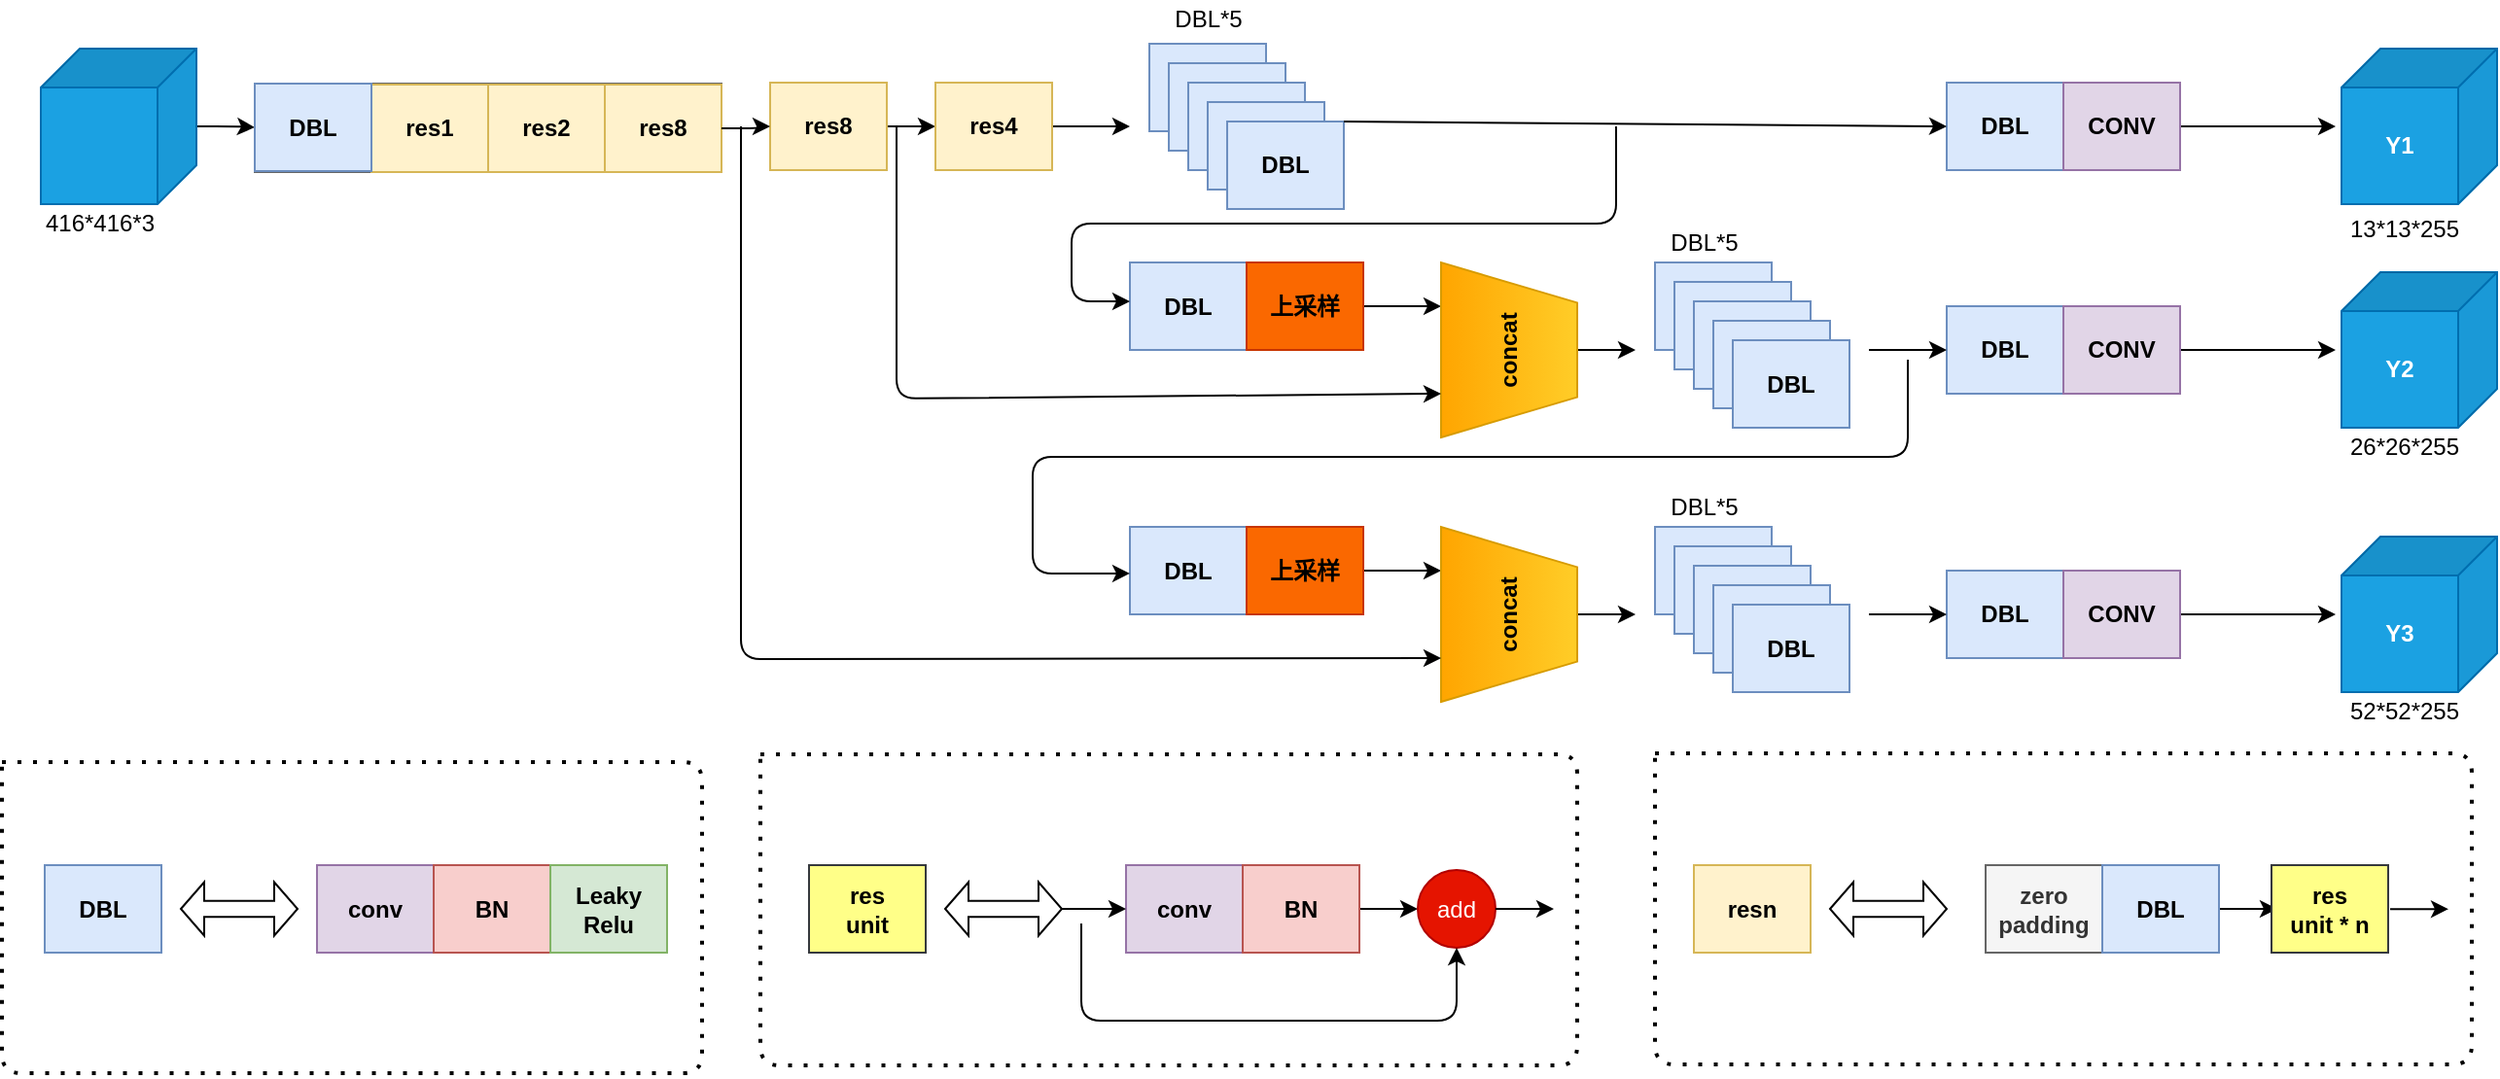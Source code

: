 <mxfile version="14.6.12" type="github">
  <diagram id="DayRkasAOrRNS60TjSqG" name="Page-1">
    <mxGraphModel dx="1483" dy="764" grid="1" gridSize="10" guides="1" tooltips="1" connect="1" arrows="1" fold="1" page="0" pageScale="1" pageWidth="1200" pageHeight="1920" math="0" shadow="0">
      <root>
        <mxCell id="0" />
        <mxCell id="1" parent="0" />
        <mxCell id="cg3MrvOszi7k7yyoZt42-67" style="edgeStyle=orthogonalEdgeStyle;orthogonalLoop=1;jettySize=auto;html=1;entryX=0;entryY=0.5;entryDx=0;entryDy=0;" edge="1" parent="1" source="cg3MrvOszi7k7yyoZt42-2" target="cg3MrvOszi7k7yyoZt42-17">
          <mxGeometry relative="1" as="geometry" />
        </mxCell>
        <mxCell id="cg3MrvOszi7k7yyoZt42-2" value="" style="shape=cube;whiteSpace=wrap;html=1;boundedLbl=1;backgroundOutline=1;darkOpacity=0.05;darkOpacity2=0.1;direction=south;fillColor=#1ba1e2;strokeColor=#006EAF;fontColor=#ffffff;" vertex="1" parent="1">
          <mxGeometry x="60" y="190" width="80" height="80" as="geometry" />
        </mxCell>
        <mxCell id="cg3MrvOszi7k7yyoZt42-69" style="edgeStyle=orthogonalEdgeStyle;orthogonalLoop=1;jettySize=auto;html=1;entryX=0;entryY=0.5;entryDx=0;entryDy=0;" edge="1" parent="1" source="cg3MrvOszi7k7yyoZt42-18" target="cg3MrvOszi7k7yyoZt42-19">
          <mxGeometry relative="1" as="geometry" />
        </mxCell>
        <mxCell id="cg3MrvOszi7k7yyoZt42-18" value="&lt;b&gt;res8&lt;/b&gt;" style="whiteSpace=wrap;html=1;fillColor=#fff2cc;strokeColor=#d6b656;" vertex="1" parent="1">
          <mxGeometry x="435" y="207.5" width="60" height="45" as="geometry" />
        </mxCell>
        <mxCell id="cg3MrvOszi7k7yyoZt42-66" style="edgeStyle=orthogonalEdgeStyle;orthogonalLoop=1;jettySize=auto;html=1;" edge="1" parent="1" source="cg3MrvOszi7k7yyoZt42-19">
          <mxGeometry relative="1" as="geometry">
            <mxPoint x="620" y="230" as="targetPoint" />
          </mxGeometry>
        </mxCell>
        <mxCell id="cg3MrvOszi7k7yyoZt42-19" value="&lt;b&gt;res4&lt;/b&gt;" style="whiteSpace=wrap;html=1;fillColor=#fff2cc;strokeColor=#d6b656;" vertex="1" parent="1">
          <mxGeometry x="520" y="207.5" width="60" height="45" as="geometry" />
        </mxCell>
        <mxCell id="cg3MrvOszi7k7yyoZt42-36" value="" style="group;" vertex="1" connectable="0" parent="1">
          <mxGeometry x="630" y="187.5" width="100" height="85" as="geometry" />
        </mxCell>
        <mxCell id="cg3MrvOszi7k7yyoZt42-31" value="&lt;b&gt;DBL&lt;/b&gt;" style="whiteSpace=wrap;html=1;fillColor=#dae8fc;strokeColor=#6c8ebf;" vertex="1" parent="cg3MrvOszi7k7yyoZt42-36">
          <mxGeometry width="60" height="45" as="geometry" />
        </mxCell>
        <mxCell id="cg3MrvOszi7k7yyoZt42-32" value="&lt;b&gt;DBL&lt;/b&gt;" style="whiteSpace=wrap;html=1;fillColor=#dae8fc;strokeColor=#6c8ebf;" vertex="1" parent="cg3MrvOszi7k7yyoZt42-36">
          <mxGeometry x="10" y="10" width="60" height="45" as="geometry" />
        </mxCell>
        <mxCell id="cg3MrvOszi7k7yyoZt42-33" value="&lt;b&gt;DBL&lt;/b&gt;" style="whiteSpace=wrap;html=1;fillColor=#dae8fc;strokeColor=#6c8ebf;" vertex="1" parent="cg3MrvOszi7k7yyoZt42-36">
          <mxGeometry x="20" y="20" width="60" height="45" as="geometry" />
        </mxCell>
        <mxCell id="cg3MrvOszi7k7yyoZt42-34" value="&lt;b&gt;DBL&lt;/b&gt;" style="whiteSpace=wrap;html=1;fillColor=#dae8fc;strokeColor=#6c8ebf;" vertex="1" parent="cg3MrvOszi7k7yyoZt42-36">
          <mxGeometry x="30" y="30" width="60" height="45" as="geometry" />
        </mxCell>
        <mxCell id="cg3MrvOszi7k7yyoZt42-35" value="&lt;b&gt;DBL&lt;/b&gt;" style="whiteSpace=wrap;html=1;fillColor=#dae8fc;strokeColor=#6c8ebf;" vertex="1" parent="cg3MrvOszi7k7yyoZt42-36">
          <mxGeometry x="40" y="40" width="60" height="45" as="geometry" />
        </mxCell>
        <mxCell id="cg3MrvOszi7k7yyoZt42-37" value="&lt;b&gt;DBL&lt;/b&gt;" style="whiteSpace=wrap;html=1;fillColor=#dae8fc;strokeColor=#6c8ebf;" vertex="1" parent="1">
          <mxGeometry x="620" y="300" width="60" height="45" as="geometry" />
        </mxCell>
        <mxCell id="cg3MrvOszi7k7yyoZt42-38" value="" style="group;fillColor=#f5f5f5;strokeColor=#666666;fontColor=#333333;" vertex="1" connectable="0" parent="1">
          <mxGeometry x="170" y="208" width="240" height="45.5" as="geometry" />
        </mxCell>
        <mxCell id="cg3MrvOszi7k7yyoZt42-13" value="&lt;b&gt;res8&lt;/b&gt;" style="whiteSpace=wrap;html=1;fillColor=#fff2cc;strokeColor=#d6b656;" vertex="1" parent="cg3MrvOszi7k7yyoZt42-38">
          <mxGeometry x="180" y="0.5" width="60" height="45" as="geometry" />
        </mxCell>
        <mxCell id="cg3MrvOszi7k7yyoZt42-15" value="&lt;b&gt;res2&lt;/b&gt;" style="whiteSpace=wrap;html=1;fillColor=#fff2cc;strokeColor=#d6b656;" vertex="1" parent="cg3MrvOszi7k7yyoZt42-38">
          <mxGeometry x="120" y="0.5" width="60" height="45" as="geometry" />
        </mxCell>
        <mxCell id="cg3MrvOszi7k7yyoZt42-16" value="&lt;b&gt;res1&lt;/b&gt;" style="whiteSpace=wrap;html=1;fillColor=#fff2cc;strokeColor=#d6b656;" vertex="1" parent="cg3MrvOszi7k7yyoZt42-38">
          <mxGeometry x="60" y="0.5" width="60" height="45" as="geometry" />
        </mxCell>
        <mxCell id="cg3MrvOszi7k7yyoZt42-17" value="&lt;b&gt;DBL&lt;/b&gt;" style="whiteSpace=wrap;html=1;fillColor=#dae8fc;strokeColor=#6c8ebf;" vertex="1" parent="cg3MrvOszi7k7yyoZt42-38">
          <mxGeometry width="60" height="45" as="geometry" />
        </mxCell>
        <mxCell id="cg3MrvOszi7k7yyoZt42-74" style="edgeStyle=orthogonalEdgeStyle;orthogonalLoop=1;jettySize=auto;html=1;entryX=0.75;entryY=0;entryDx=0;entryDy=0;" edge="1" parent="1" source="cg3MrvOszi7k7yyoZt42-39" target="cg3MrvOszi7k7yyoZt42-40">
          <mxGeometry relative="1" as="geometry" />
        </mxCell>
        <mxCell id="cg3MrvOszi7k7yyoZt42-39" value="&lt;b&gt;上采样&lt;/b&gt;" style="whiteSpace=wrap;html=1;fillColor=#fa6800;strokeColor=#C73500;fontColor=#000000;" vertex="1" parent="1">
          <mxGeometry x="680" y="300" width="60" height="45" as="geometry" />
        </mxCell>
        <mxCell id="cg3MrvOszi7k7yyoZt42-79" style="edgeStyle=orthogonalEdgeStyle;orthogonalLoop=1;jettySize=auto;html=1;" edge="1" parent="1" source="cg3MrvOszi7k7yyoZt42-40">
          <mxGeometry relative="1" as="geometry">
            <mxPoint x="880" y="345" as="targetPoint" />
          </mxGeometry>
        </mxCell>
        <mxCell id="cg3MrvOszi7k7yyoZt42-40" value="&lt;b&gt;concat&lt;/b&gt;" style="verticalLabelPosition=middle;verticalAlign=middle;html=1;shape=trapezoid;perimeter=trapezoidPerimeter;whiteSpace=wrap;size=0.23;arcSize=10;flipV=1;labelPosition=center;align=center;glass=1;gradientColor=#ffa500;rotation=-90;fillColor=#ffcd28;strokeColor=#d79b00;" vertex="1" parent="1">
          <mxGeometry x="770" y="310" width="90" height="70" as="geometry" />
        </mxCell>
        <mxCell id="cg3MrvOszi7k7yyoZt42-41" value="" style="group;" vertex="1" connectable="0" parent="1">
          <mxGeometry x="890" y="300" width="100" height="85" as="geometry" />
        </mxCell>
        <mxCell id="cg3MrvOszi7k7yyoZt42-42" value="&lt;b&gt;DBL&lt;/b&gt;" style="whiteSpace=wrap;html=1;fillColor=#dae8fc;strokeColor=#6c8ebf;" vertex="1" parent="cg3MrvOszi7k7yyoZt42-41">
          <mxGeometry width="60" height="45" as="geometry" />
        </mxCell>
        <mxCell id="cg3MrvOszi7k7yyoZt42-43" value="&lt;b&gt;DBL&lt;/b&gt;" style="whiteSpace=wrap;html=1;fillColor=#dae8fc;strokeColor=#6c8ebf;" vertex="1" parent="cg3MrvOszi7k7yyoZt42-41">
          <mxGeometry x="10" y="10" width="60" height="45" as="geometry" />
        </mxCell>
        <mxCell id="cg3MrvOszi7k7yyoZt42-44" value="&lt;b&gt;DBL&lt;/b&gt;" style="whiteSpace=wrap;html=1;fillColor=#dae8fc;strokeColor=#6c8ebf;" vertex="1" parent="cg3MrvOszi7k7yyoZt42-41">
          <mxGeometry x="20" y="20" width="60" height="45" as="geometry" />
        </mxCell>
        <mxCell id="cg3MrvOszi7k7yyoZt42-45" value="&lt;b&gt;DBL&lt;/b&gt;" style="whiteSpace=wrap;html=1;fillColor=#dae8fc;strokeColor=#6c8ebf;" vertex="1" parent="cg3MrvOszi7k7yyoZt42-41">
          <mxGeometry x="30" y="30" width="60" height="45" as="geometry" />
        </mxCell>
        <mxCell id="cg3MrvOszi7k7yyoZt42-46" value="&lt;b&gt;DBL&lt;/b&gt;" style="whiteSpace=wrap;html=1;fillColor=#dae8fc;strokeColor=#6c8ebf;" vertex="1" parent="cg3MrvOszi7k7yyoZt42-41">
          <mxGeometry x="40" y="40" width="60" height="45" as="geometry" />
        </mxCell>
        <mxCell id="cg3MrvOszi7k7yyoZt42-47" value="&lt;b&gt;DBL&lt;/b&gt;" style="whiteSpace=wrap;html=1;fillColor=#dae8fc;strokeColor=#6c8ebf;" vertex="1" parent="1">
          <mxGeometry x="1040" y="322.5" width="60" height="45" as="geometry" />
        </mxCell>
        <mxCell id="cg3MrvOszi7k7yyoZt42-80" style="edgeStyle=orthogonalEdgeStyle;orthogonalLoop=1;jettySize=auto;html=1;" edge="1" parent="1" source="cg3MrvOszi7k7yyoZt42-48">
          <mxGeometry relative="1" as="geometry">
            <mxPoint x="1240" y="345" as="targetPoint" />
          </mxGeometry>
        </mxCell>
        <mxCell id="cg3MrvOszi7k7yyoZt42-48" value="&lt;b&gt;CONV&lt;/b&gt;" style="whiteSpace=wrap;html=1;fillColor=#e1d5e7;strokeColor=#9673a6;" vertex="1" parent="1">
          <mxGeometry x="1100" y="322.5" width="60" height="45" as="geometry" />
        </mxCell>
        <mxCell id="cg3MrvOszi7k7yyoZt42-49" value="&lt;b&gt;Y2&lt;/b&gt;" style="shape=cube;whiteSpace=wrap;html=1;boundedLbl=1;backgroundOutline=1;darkOpacity=0.05;darkOpacity2=0.1;direction=south;fillColor=#1ba1e2;strokeColor=#006EAF;fontColor=#ffffff;" vertex="1" parent="1">
          <mxGeometry x="1243" y="305" width="80" height="80" as="geometry" />
        </mxCell>
        <mxCell id="cg3MrvOszi7k7yyoZt42-50" value="&lt;b&gt;DBL&lt;/b&gt;" style="whiteSpace=wrap;html=1;fillColor=#dae8fc;strokeColor=#6c8ebf;" vertex="1" parent="1">
          <mxGeometry x="620" y="436" width="60" height="45" as="geometry" />
        </mxCell>
        <mxCell id="cg3MrvOszi7k7yyoZt42-78" style="edgeStyle=orthogonalEdgeStyle;orthogonalLoop=1;jettySize=auto;html=1;entryX=0.75;entryY=0;entryDx=0;entryDy=0;" edge="1" parent="1" source="cg3MrvOszi7k7yyoZt42-51" target="cg3MrvOszi7k7yyoZt42-52">
          <mxGeometry relative="1" as="geometry" />
        </mxCell>
        <mxCell id="cg3MrvOszi7k7yyoZt42-51" value="&lt;b&gt;上采样&lt;/b&gt;" style="whiteSpace=wrap;html=1;fillColor=#fa6800;strokeColor=#C73500;fontColor=#000000;" vertex="1" parent="1">
          <mxGeometry x="680" y="436" width="60" height="45" as="geometry" />
        </mxCell>
        <mxCell id="cg3MrvOszi7k7yyoZt42-83" style="edgeStyle=orthogonalEdgeStyle;orthogonalLoop=1;jettySize=auto;html=1;" edge="1" parent="1" source="cg3MrvOszi7k7yyoZt42-52">
          <mxGeometry relative="1" as="geometry">
            <mxPoint x="880" y="481" as="targetPoint" />
          </mxGeometry>
        </mxCell>
        <mxCell id="cg3MrvOszi7k7yyoZt42-52" value="&lt;b&gt;concat&lt;/b&gt;" style="verticalLabelPosition=middle;verticalAlign=middle;html=1;shape=trapezoid;perimeter=trapezoidPerimeter;whiteSpace=wrap;size=0.23;arcSize=10;flipV=1;labelPosition=center;align=center;glass=1;gradientColor=#ffa500;rotation=-90;fillColor=#ffcd28;strokeColor=#d79b00;" vertex="1" parent="1">
          <mxGeometry x="770" y="446" width="90" height="70" as="geometry" />
        </mxCell>
        <mxCell id="cg3MrvOszi7k7yyoZt42-53" value="" style="group;" vertex="1" connectable="0" parent="1">
          <mxGeometry x="890" y="436" width="100" height="85" as="geometry" />
        </mxCell>
        <mxCell id="cg3MrvOszi7k7yyoZt42-54" value="&lt;b&gt;DBL&lt;/b&gt;" style="whiteSpace=wrap;html=1;fillColor=#dae8fc;strokeColor=#6c8ebf;" vertex="1" parent="cg3MrvOszi7k7yyoZt42-53">
          <mxGeometry width="60" height="45" as="geometry" />
        </mxCell>
        <mxCell id="cg3MrvOszi7k7yyoZt42-55" value="&lt;b&gt;DBL&lt;/b&gt;" style="whiteSpace=wrap;html=1;fillColor=#dae8fc;strokeColor=#6c8ebf;" vertex="1" parent="cg3MrvOszi7k7yyoZt42-53">
          <mxGeometry x="10" y="10" width="60" height="45" as="geometry" />
        </mxCell>
        <mxCell id="cg3MrvOszi7k7yyoZt42-56" value="&lt;b&gt;DBL&lt;/b&gt;" style="whiteSpace=wrap;html=1;fillColor=#dae8fc;strokeColor=#6c8ebf;" vertex="1" parent="cg3MrvOszi7k7yyoZt42-53">
          <mxGeometry x="20" y="20" width="60" height="45" as="geometry" />
        </mxCell>
        <mxCell id="cg3MrvOszi7k7yyoZt42-57" value="&lt;b&gt;DBL&lt;/b&gt;" style="whiteSpace=wrap;html=1;fillColor=#dae8fc;strokeColor=#6c8ebf;" vertex="1" parent="cg3MrvOszi7k7yyoZt42-53">
          <mxGeometry x="30" y="30" width="60" height="45" as="geometry" />
        </mxCell>
        <mxCell id="cg3MrvOszi7k7yyoZt42-58" value="&lt;b&gt;DBL&lt;/b&gt;" style="whiteSpace=wrap;html=1;fillColor=#dae8fc;strokeColor=#6c8ebf;" vertex="1" parent="cg3MrvOszi7k7yyoZt42-53">
          <mxGeometry x="40" y="40" width="60" height="45" as="geometry" />
        </mxCell>
        <mxCell id="cg3MrvOszi7k7yyoZt42-59" value="&lt;b&gt;DBL&lt;/b&gt;" style="whiteSpace=wrap;html=1;fillColor=#dae8fc;strokeColor=#6c8ebf;" vertex="1" parent="1">
          <mxGeometry x="1040" y="458.5" width="60" height="45" as="geometry" />
        </mxCell>
        <mxCell id="cg3MrvOszi7k7yyoZt42-82" style="edgeStyle=orthogonalEdgeStyle;orthogonalLoop=1;jettySize=auto;html=1;" edge="1" parent="1" source="cg3MrvOszi7k7yyoZt42-60">
          <mxGeometry relative="1" as="geometry">
            <mxPoint x="1240" y="481" as="targetPoint" />
          </mxGeometry>
        </mxCell>
        <mxCell id="cg3MrvOszi7k7yyoZt42-60" value="&lt;b&gt;CONV&lt;/b&gt;" style="whiteSpace=wrap;html=1;fillColor=#e1d5e7;strokeColor=#9673a6;" vertex="1" parent="1">
          <mxGeometry x="1100" y="458.5" width="60" height="45" as="geometry" />
        </mxCell>
        <mxCell id="cg3MrvOszi7k7yyoZt42-61" value="&lt;b&gt;DBL&lt;/b&gt;" style="whiteSpace=wrap;html=1;fillColor=#dae8fc;strokeColor=#6c8ebf;" vertex="1" parent="1">
          <mxGeometry x="1040" y="207.5" width="60" height="45" as="geometry" />
        </mxCell>
        <mxCell id="cg3MrvOszi7k7yyoZt42-81" style="edgeStyle=orthogonalEdgeStyle;orthogonalLoop=1;jettySize=auto;html=1;" edge="1" parent="1" source="cg3MrvOszi7k7yyoZt42-62">
          <mxGeometry relative="1" as="geometry">
            <mxPoint x="1240" y="230" as="targetPoint" />
          </mxGeometry>
        </mxCell>
        <mxCell id="cg3MrvOszi7k7yyoZt42-62" value="&lt;b&gt;CONV&lt;/b&gt;" style="whiteSpace=wrap;html=1;fillColor=#e1d5e7;strokeColor=#9673a6;" vertex="1" parent="1">
          <mxGeometry x="1100" y="207.5" width="60" height="45" as="geometry" />
        </mxCell>
        <mxCell id="cg3MrvOszi7k7yyoZt42-68" style="edgeStyle=orthogonalEdgeStyle;orthogonalLoop=1;jettySize=auto;html=1;entryX=0;entryY=0.5;entryDx=0;entryDy=0;" edge="1" parent="1" source="cg3MrvOszi7k7yyoZt42-13" target="cg3MrvOszi7k7yyoZt42-18">
          <mxGeometry relative="1" as="geometry" />
        </mxCell>
        <mxCell id="cg3MrvOszi7k7yyoZt42-71" value="" style="endArrow=classic;html=1;entryX=0;entryY=0.5;entryDx=0;entryDy=0;exitX=1;exitY=0;exitDx=0;exitDy=0;" edge="1" parent="1" source="cg3MrvOszi7k7yyoZt42-35" target="cg3MrvOszi7k7yyoZt42-61">
          <mxGeometry width="50" height="50" relative="1" as="geometry">
            <mxPoint x="750" y="230" as="sourcePoint" />
            <mxPoint x="630" y="470" as="targetPoint" />
          </mxGeometry>
        </mxCell>
        <mxCell id="cg3MrvOszi7k7yyoZt42-72" value="" style="endArrow=classic;html=1;" edge="1" parent="1">
          <mxGeometry width="50" height="50" relative="1" as="geometry">
            <mxPoint x="870" y="230" as="sourcePoint" />
            <mxPoint x="620" y="320" as="targetPoint" />
            <Array as="points">
              <mxPoint x="870" y="280" />
              <mxPoint x="590" y="280" />
              <mxPoint x="590" y="320" />
            </Array>
          </mxGeometry>
        </mxCell>
        <mxCell id="cg3MrvOszi7k7yyoZt42-73" value="" style="endArrow=classic;html=1;entryX=0.25;entryY=0;entryDx=0;entryDy=0;" edge="1" parent="1" target="cg3MrvOszi7k7yyoZt42-40">
          <mxGeometry width="50" height="50" relative="1" as="geometry">
            <mxPoint x="500" y="230" as="sourcePoint" />
            <mxPoint x="620" y="470" as="targetPoint" />
            <Array as="points">
              <mxPoint x="500" y="370" />
            </Array>
          </mxGeometry>
        </mxCell>
        <mxCell id="cg3MrvOszi7k7yyoZt42-75" value="&lt;b&gt;Y1&lt;/b&gt;" style="shape=cube;whiteSpace=wrap;html=1;boundedLbl=1;backgroundOutline=1;darkOpacity=0.05;darkOpacity2=0.1;direction=south;fillColor=#1ba1e2;strokeColor=#006EAF;fontColor=#ffffff;" vertex="1" parent="1">
          <mxGeometry x="1243" y="190" width="80" height="80" as="geometry" />
        </mxCell>
        <mxCell id="cg3MrvOszi7k7yyoZt42-76" value="&lt;b&gt;Y3&lt;/b&gt;" style="shape=cube;whiteSpace=wrap;html=1;boundedLbl=1;backgroundOutline=1;darkOpacity=0.05;darkOpacity2=0.1;direction=south;fillColor=#1ba1e2;strokeColor=#006EAF;fontColor=#ffffff;" vertex="1" parent="1">
          <mxGeometry x="1243" y="441" width="80" height="80" as="geometry" />
        </mxCell>
        <mxCell id="cg3MrvOszi7k7yyoZt42-77" value="" style="endArrow=classic;html=1;entryX=0.25;entryY=0;entryDx=0;entryDy=0;" edge="1" parent="1" target="cg3MrvOszi7k7yyoZt42-52">
          <mxGeometry width="50" height="50" relative="1" as="geometry">
            <mxPoint x="420" y="230" as="sourcePoint" />
            <mxPoint x="450" y="470" as="targetPoint" />
            <Array as="points">
              <mxPoint x="420" y="504" />
            </Array>
          </mxGeometry>
        </mxCell>
        <mxCell id="cg3MrvOszi7k7yyoZt42-84" value="" style="endArrow=classic;html=1;entryX=0;entryY=0.5;entryDx=0;entryDy=0;" edge="1" parent="1" target="cg3MrvOszi7k7yyoZt42-47">
          <mxGeometry width="50" height="50" relative="1" as="geometry">
            <mxPoint x="1000" y="345" as="sourcePoint" />
            <mxPoint x="940" y="470" as="targetPoint" />
          </mxGeometry>
        </mxCell>
        <mxCell id="cg3MrvOszi7k7yyoZt42-85" value="" style="endArrow=classic;html=1;entryX=0;entryY=0.533;entryDx=0;entryDy=0;entryPerimeter=0;" edge="1" parent="1" target="cg3MrvOszi7k7yyoZt42-50">
          <mxGeometry width="50" height="50" relative="1" as="geometry">
            <mxPoint x="1020" y="350" as="sourcePoint" />
            <mxPoint x="610" y="460" as="targetPoint" />
            <Array as="points">
              <mxPoint x="1020" y="400" />
              <mxPoint x="570" y="400" />
              <mxPoint x="570" y="460" />
            </Array>
          </mxGeometry>
        </mxCell>
        <mxCell id="cg3MrvOszi7k7yyoZt42-86" value="" style="endArrow=classic;html=1;entryX=0;entryY=0.5;entryDx=0;entryDy=0;" edge="1" parent="1" target="cg3MrvOszi7k7yyoZt42-59">
          <mxGeometry width="50" height="50" relative="1" as="geometry">
            <mxPoint x="1000" y="481" as="sourcePoint" />
            <mxPoint x="940" y="470" as="targetPoint" />
          </mxGeometry>
        </mxCell>
        <mxCell id="cg3MrvOszi7k7yyoZt42-87" value="&lt;b&gt;DBL&lt;/b&gt;" style="whiteSpace=wrap;html=1;fillColor=#dae8fc;strokeColor=#6c8ebf;" vertex="1" parent="1">
          <mxGeometry x="62" y="610" width="60" height="45" as="geometry" />
        </mxCell>
        <mxCell id="cg3MrvOszi7k7yyoZt42-88" value="" style="shape=doubleArrow;whiteSpace=wrap;html=1;glass=1;" vertex="1" parent="1">
          <mxGeometry x="132" y="618.75" width="60" height="27.5" as="geometry" />
        </mxCell>
        <mxCell id="cg3MrvOszi7k7yyoZt42-93" value="" style="group" vertex="1" connectable="0" parent="1">
          <mxGeometry x="202" y="610" width="180" height="45" as="geometry" />
        </mxCell>
        <mxCell id="cg3MrvOszi7k7yyoZt42-89" value="&lt;b&gt;conv&lt;/b&gt;" style="whiteSpace=wrap;html=1;fillColor=#e1d5e7;strokeColor=#9673a6;" vertex="1" parent="cg3MrvOszi7k7yyoZt42-93">
          <mxGeometry width="60" height="45" as="geometry" />
        </mxCell>
        <mxCell id="cg3MrvOszi7k7yyoZt42-90" value="&lt;b&gt;BN&lt;/b&gt;" style="whiteSpace=wrap;html=1;fillColor=#f8cecc;strokeColor=#b85450;" vertex="1" parent="cg3MrvOszi7k7yyoZt42-93">
          <mxGeometry x="60" width="60" height="45" as="geometry" />
        </mxCell>
        <mxCell id="cg3MrvOszi7k7yyoZt42-91" value="&lt;b&gt;Leaky&lt;br&gt;Relu&lt;/b&gt;" style="whiteSpace=wrap;html=1;fillColor=#d5e8d4;strokeColor=#82b366;" vertex="1" parent="cg3MrvOszi7k7yyoZt42-93">
          <mxGeometry x="120" width="60" height="45" as="geometry" />
        </mxCell>
        <mxCell id="cg3MrvOszi7k7yyoZt42-111" value="&lt;b&gt;res&lt;br&gt;unit&lt;br&gt;&lt;/b&gt;" style="whiteSpace=wrap;html=1;fillColor=#ffff88;strokeColor=#36393d;" vertex="1" parent="1">
          <mxGeometry x="455" y="610" width="60" height="45" as="geometry" />
        </mxCell>
        <mxCell id="cg3MrvOszi7k7yyoZt42-112" value="" style="shape=doubleArrow;whiteSpace=wrap;html=1;glass=1;" vertex="1" parent="1">
          <mxGeometry x="525" y="618.75" width="60" height="27.5" as="geometry" />
        </mxCell>
        <mxCell id="cg3MrvOszi7k7yyoZt42-113" value="" style="group" vertex="1" connectable="0" parent="1">
          <mxGeometry x="618" y="610" width="190" height="45" as="geometry" />
        </mxCell>
        <mxCell id="cg3MrvOszi7k7yyoZt42-114" value="&lt;b&gt;conv&lt;/b&gt;" style="whiteSpace=wrap;html=1;fillColor=#e1d5e7;strokeColor=#9673a6;" vertex="1" parent="cg3MrvOszi7k7yyoZt42-113">
          <mxGeometry width="60" height="45" as="geometry" />
        </mxCell>
        <mxCell id="cg3MrvOszi7k7yyoZt42-119" style="edgeStyle=orthogonalEdgeStyle;rounded=0;orthogonalLoop=1;jettySize=auto;html=1;entryX=0;entryY=0.5;entryDx=0;entryDy=0;" edge="1" parent="cg3MrvOszi7k7yyoZt42-113" source="cg3MrvOszi7k7yyoZt42-115" target="cg3MrvOszi7k7yyoZt42-117">
          <mxGeometry relative="1" as="geometry" />
        </mxCell>
        <mxCell id="cg3MrvOszi7k7yyoZt42-115" value="&lt;b&gt;BN&lt;/b&gt;" style="whiteSpace=wrap;html=1;fillColor=#f8cecc;strokeColor=#b85450;" vertex="1" parent="cg3MrvOszi7k7yyoZt42-113">
          <mxGeometry x="60" width="60" height="45" as="geometry" />
        </mxCell>
        <mxCell id="cg3MrvOszi7k7yyoZt42-117" value="add" style="ellipse;whiteSpace=wrap;html=1;aspect=fixed;glass=1;fillColor=#e51400;strokeColor=#B20000;fontColor=#ffffff;" vertex="1" parent="cg3MrvOszi7k7yyoZt42-113">
          <mxGeometry x="150" y="2.5" width="40" height="40" as="geometry" />
        </mxCell>
        <mxCell id="cg3MrvOszi7k7yyoZt42-120" style="edgeStyle=orthogonalEdgeStyle;rounded=0;orthogonalLoop=1;jettySize=auto;html=1;" edge="1" parent="1" source="cg3MrvOszi7k7yyoZt42-117">
          <mxGeometry relative="1" as="geometry">
            <mxPoint x="838" y="632.5" as="targetPoint" />
          </mxGeometry>
        </mxCell>
        <mxCell id="cg3MrvOszi7k7yyoZt42-122" value="" style="endArrow=classic;html=1;entryX=0;entryY=0.5;entryDx=0;entryDy=0;exitX=1;exitY=0.5;exitDx=0;exitDy=0;exitPerimeter=0;" edge="1" parent="1" source="cg3MrvOszi7k7yyoZt42-112" target="cg3MrvOszi7k7yyoZt42-114">
          <mxGeometry width="50" height="50" relative="1" as="geometry">
            <mxPoint x="595" y="633" as="sourcePoint" />
            <mxPoint x="565" y="490" as="targetPoint" />
          </mxGeometry>
        </mxCell>
        <mxCell id="cg3MrvOszi7k7yyoZt42-123" value="" style="endArrow=classic;html=1;entryX=0.5;entryY=1;entryDx=0;entryDy=0;" edge="1" parent="1" target="cg3MrvOszi7k7yyoZt42-117">
          <mxGeometry width="50" height="50" relative="1" as="geometry">
            <mxPoint x="595" y="640" as="sourcePoint" />
            <mxPoint x="565" y="490" as="targetPoint" />
            <Array as="points">
              <mxPoint x="595" y="690" />
              <mxPoint x="788" y="690" />
            </Array>
          </mxGeometry>
        </mxCell>
        <mxCell id="cg3MrvOszi7k7yyoZt42-125" value="&lt;b&gt;resn&lt;br&gt;&lt;/b&gt;" style="whiteSpace=wrap;html=1;fillColor=#fff2cc;strokeColor=#d6b656;" vertex="1" parent="1">
          <mxGeometry x="910" y="610" width="60" height="45" as="geometry" />
        </mxCell>
        <mxCell id="cg3MrvOszi7k7yyoZt42-126" value="" style="shape=doubleArrow;whiteSpace=wrap;html=1;glass=1;" vertex="1" parent="1">
          <mxGeometry x="980" y="618.75" width="60" height="27.5" as="geometry" />
        </mxCell>
        <mxCell id="cg3MrvOszi7k7yyoZt42-127" value="" style="group" vertex="1" connectable="0" parent="1">
          <mxGeometry x="1060" y="610" width="207" height="45" as="geometry" />
        </mxCell>
        <mxCell id="cg3MrvOszi7k7yyoZt42-128" value="&lt;b&gt;zero&lt;br&gt;padding&lt;br&gt;&lt;/b&gt;" style="whiteSpace=wrap;html=1;fillColor=#f5f5f5;strokeColor=#666666;fontColor=#333333;" vertex="1" parent="cg3MrvOszi7k7yyoZt42-127">
          <mxGeometry width="60" height="45" as="geometry" />
        </mxCell>
        <mxCell id="cg3MrvOszi7k7yyoZt42-129" style="edgeStyle=orthogonalEdgeStyle;rounded=0;orthogonalLoop=1;jettySize=auto;html=1;entryX=0;entryY=0.5;entryDx=0;entryDy=0;" edge="1" parent="cg3MrvOszi7k7yyoZt42-127" source="cg3MrvOszi7k7yyoZt42-130">
          <mxGeometry relative="1" as="geometry">
            <mxPoint x="150" y="22.5" as="targetPoint" />
          </mxGeometry>
        </mxCell>
        <mxCell id="cg3MrvOszi7k7yyoZt42-130" value="&lt;b&gt;DBL&lt;/b&gt;" style="whiteSpace=wrap;html=1;fillColor=#dae8fc;strokeColor=#6c8ebf;" vertex="1" parent="cg3MrvOszi7k7yyoZt42-127">
          <mxGeometry x="60" width="60" height="45" as="geometry" />
        </mxCell>
        <mxCell id="cg3MrvOszi7k7yyoZt42-135" value="&lt;b&gt;res&lt;br&gt;unit *&amp;nbsp;n&lt;br&gt;&lt;/b&gt;" style="whiteSpace=wrap;html=1;fillColor=#ffff88;strokeColor=#36393d;" vertex="1" parent="cg3MrvOszi7k7yyoZt42-127">
          <mxGeometry x="147" width="60" height="45" as="geometry" />
        </mxCell>
        <mxCell id="cg3MrvOszi7k7yyoZt42-132" style="edgeStyle=orthogonalEdgeStyle;rounded=0;orthogonalLoop=1;jettySize=auto;html=1;" edge="1" parent="1">
          <mxGeometry relative="1" as="geometry">
            <mxPoint x="1298" y="632.5" as="targetPoint" />
            <mxPoint x="1268.0" y="632.571" as="sourcePoint" />
          </mxGeometry>
        </mxCell>
        <mxCell id="cg3MrvOszi7k7yyoZt42-136" value="416*416*3" style="text;html=1;align=center;verticalAlign=middle;resizable=0;points=[];autosize=1;strokeColor=none;" vertex="1" parent="1">
          <mxGeometry x="55" y="270" width="70" height="20" as="geometry" />
        </mxCell>
        <mxCell id="cg3MrvOszi7k7yyoZt42-137" value="DBL*5" style="text;html=1;align=center;verticalAlign=middle;resizable=0;points=[];autosize=1;strokeColor=none;" vertex="1" parent="1">
          <mxGeometry x="635" y="165" width="50" height="20" as="geometry" />
        </mxCell>
        <mxCell id="cg3MrvOszi7k7yyoZt42-138" value="DBL*5" style="text;html=1;align=center;verticalAlign=middle;resizable=0;points=[];autosize=1;strokeColor=none;" vertex="1" parent="1">
          <mxGeometry x="890" y="416" width="50" height="20" as="geometry" />
        </mxCell>
        <mxCell id="cg3MrvOszi7k7yyoZt42-139" value="DBL*5" style="text;html=1;align=center;verticalAlign=middle;resizable=0;points=[];autosize=1;strokeColor=none;" vertex="1" parent="1">
          <mxGeometry x="890" y="280" width="50" height="20" as="geometry" />
        </mxCell>
        <mxCell id="cg3MrvOszi7k7yyoZt42-140" value="52*52*255" style="text;html=1;align=center;verticalAlign=middle;resizable=0;points=[];autosize=1;strokeColor=none;" vertex="1" parent="1">
          <mxGeometry x="1240" y="521" width="70" height="20" as="geometry" />
        </mxCell>
        <mxCell id="cg3MrvOszi7k7yyoZt42-141" value="26*26*255" style="text;html=1;align=center;verticalAlign=middle;resizable=0;points=[];autosize=1;strokeColor=none;" vertex="1" parent="1">
          <mxGeometry x="1240" y="385" width="70" height="20" as="geometry" />
        </mxCell>
        <mxCell id="cg3MrvOszi7k7yyoZt42-142" value="13*13*255" style="text;html=1;align=center;verticalAlign=middle;resizable=0;points=[];autosize=1;strokeColor=none;" vertex="1" parent="1">
          <mxGeometry x="1240" y="272.5" width="70" height="20" as="geometry" />
        </mxCell>
        <mxCell id="cg3MrvOszi7k7yyoZt42-145" value="" style="endArrow=none;dashed=1;html=1;dashPattern=1 3;strokeWidth=2;" edge="1" parent="1">
          <mxGeometry width="50" height="50" relative="1" as="geometry">
            <mxPoint x="40" y="557" as="sourcePoint" />
            <mxPoint x="40" y="557" as="targetPoint" />
            <Array as="points">
              <mxPoint x="400" y="557" />
              <mxPoint x="400" y="717" />
              <mxPoint x="40" y="717" />
            </Array>
          </mxGeometry>
        </mxCell>
        <mxCell id="cg3MrvOszi7k7yyoZt42-150" value="" style="endArrow=none;dashed=1;html=1;dashPattern=1 3;strokeWidth=2;" edge="1" parent="1">
          <mxGeometry width="50" height="50" relative="1" as="geometry">
            <mxPoint x="430" y="553" as="sourcePoint" />
            <mxPoint x="430" y="553" as="targetPoint" />
            <Array as="points">
              <mxPoint x="850" y="553" />
              <mxPoint x="850" y="713" />
              <mxPoint x="430" y="713" />
            </Array>
          </mxGeometry>
        </mxCell>
        <mxCell id="cg3MrvOszi7k7yyoZt42-151" value="" style="endArrow=none;dashed=1;html=1;dashPattern=1 3;strokeWidth=2;" edge="1" parent="1">
          <mxGeometry width="50" height="50" relative="1" as="geometry">
            <mxPoint x="890" y="552.5" as="sourcePoint" />
            <mxPoint x="890" y="552.5" as="targetPoint" />
            <Array as="points">
              <mxPoint x="1310" y="552.5" />
              <mxPoint x="1310" y="712.5" />
              <mxPoint x="890" y="712.5" />
            </Array>
          </mxGeometry>
        </mxCell>
      </root>
    </mxGraphModel>
  </diagram>
</mxfile>
